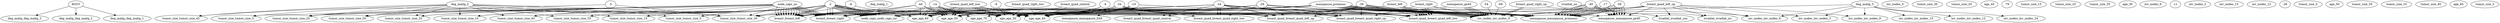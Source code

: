 digraph G {
	ROOT -> deg_malig_deg_malig_3
	deg_malig_3 -> inv_nodes_inv_nodes_0-2
	inv_nodes_0-2 -> tumor_size_tumor_size_30-34
	tumor_size_30-34 -> breast_quad_breast_quad_left_low
	breast_quad_left_low -> age_age_30-39
	tumor_size_30-34 -> breast_quad_breast_quad_right_up
	tumor_size_30-34 -> breast_quad_breast_quad_left_up
	breast_quad_left_up -> irradiat_irradiat_no
	breast_quad_left_up -> irradiat_irradiat_yes
	inv_nodes_0-2 -> tumor_size_tumor_size_20-24
	tumor_size_20-24 -> age_age_30-39
	tumor_size_20-24 -> age_age_40-49
	age_40-49 -> menopause_menopause_premeno
	age_40-49 -> menopause_menopause_ge40
	menopause_ge40 -> node_caps_node_caps_no
	node_caps_no -> breast_breast_left
	breast_left -> breast_quad_breast_quad_left_low
	tumor_size_20-24 -> age_age_60-69
	tumor_size_20-24 -> age_age_50-59
	tumor_size_20-24 -> age_age_70-79
	inv_nodes_0-2 -> tumor_size_tumor_size_15-19
	tumor_size_15-19 -> age_age_30-39
	tumor_size_15-19 -> age_age_40-49
	tumor_size_15-19 -> age_age_60-69
	inv_nodes_0-2 -> tumor_size_tumor_size_0-4
	inv_nodes_0-2 -> tumor_size_tumor_size_25-29
	tumor_size_25-29 -> breast_breast_left
	tumor_size_25-29 -> breast_breast_right
	inv_nodes_0-2 -> tumor_size_tumor_size_50-54
	inv_nodes_0-2 -> tumor_size_tumor_size_10-14
	inv_nodes_0-2 -> tumor_size_tumor_size_40-44
	inv_nodes_0-2 -> tumor_size_tumor_size_35-39
	tumor_size_35-39 -> age_age_30-39
	age_30-39 -> menopause_menopause_premeno
	menopause_premeno -> node_caps_node_caps_no
	node_caps_no -> breast_breast_left
	breast_left -> breast_quad_breast_quad_left_low
	tumor_size_35-39 -> age_age_40-49
	age_40-49 -> menopause_menopause_premeno
	deg_malig_3 -> inv_nodes_inv_nodes_6-8
	inv_nodes_6-8 -> tumor_size_tumor_size_30-34
	deg_malig_3 -> inv_nodes_inv_nodes_9-11
	deg_malig_3 -> inv_nodes_inv_nodes_3-5
	inv_nodes_3-5 -> tumor_size_tumor_size_30-34
	tumor_size_30-34 -> age_age_30-39
	tumor_size_30-34 -> age_age_40-49
	tumor_size_30-34 -> age_age_60-69
	tumor_size_30-34 -> age_age_50-59
	inv_nodes_3-5 -> tumor_size_tumor_size_20-24
	deg_malig_3 -> inv_nodes_inv_nodes_15-17
	inv_nodes_15-17 -> menopause_menopause_premeno
	inv_nodes_15-17 -> menopause_menopause_ge40
	deg_malig_3 -> inv_nodes_inv_nodes_12-14
	inv_nodes_12-14 -> tumor_size_tumor_size_30-34
	deg_malig_3 -> inv_nodes_inv_nodes_24-26
	ROOT -> deg_malig_deg_malig_2
	deg_malig_2 -> tumor_size_tumor_size_30-34
	tumor_size_30-34 -> breast_quad_breast_quad_left_low
	tumor_size_30-34 -> breast_quad_breast_quad_right_up
	breast_quad_right_up -> inv_nodes_inv_nodes_0-2
	breast_quad_right_up -> inv_nodes_inv_nodes_6-8
	inv_nodes_6-8 -> age_age_30-39
	tumor_size_30-34 -> breast_quad_breast_quad_left_up
	breast_quad_left_up -> inv_nodes_inv_nodes_0-2
	inv_nodes_0-2 -> age_age_30-39
	age_30-39 -> menopause_menopause_premeno
	menopause_premeno -> node_caps_node_caps_no
	node_caps_no -> breast_breast_left
	inv_nodes_0-2 -> age_age_40-49
	inv_nodes_0-2 -> age_age_60-69
	breast_quad_left_up -> inv_nodes_inv_nodes_6-8
	breast_quad_left_up -> inv_nodes_inv_nodes_9-11
	breast_quad_left_up -> inv_nodes_inv_nodes_3-5
	tumor_size_30-34 -> breast_quad_breast_quad_right_low
	tumor_size_30-34 -> breast_quad_breast_quad_central
	deg_malig_2 -> tumor_size_tumor_size_20-24
	tumor_size_20-24 -> breast_quad_breast_quad_left_low
	breast_quad_left_low -> age_age_30-39
	breast_quad_left_low -> age_age_40-49
	age_40-49 -> breast_breast_left
	breast_left -> inv_nodes_inv_nodes_0-2
	inv_nodes_0-2 -> menopause_menopause_premeno
	menopause_premeno -> node_caps_node_caps_no
	age_40-49 -> breast_breast_right
	breast_right -> menopause_menopause_premeno
	breast_quad_left_low -> age_age_60-69
	breast_quad_left_low -> age_age_50-59
	tumor_size_20-24 -> breast_quad_breast_quad_right_up
	breast_quad_right_up -> inv_nodes_inv_nodes_0-2
	tumor_size_20-24 -> breast_quad_breast_quad_left_up
	breast_quad_left_up -> menopause_menopause_premeno
	menopause_premeno -> age_age_30-39
	menopause_premeno -> age_age_40-49
	age_40-49 -> inv_nodes_inv_nodes_0-2
	inv_nodes_0-2 -> node_caps_node_caps_no
	node_caps_no -> breast_breast_left
	node_caps_no -> breast_breast_right
	breast_quad_left_up -> menopause_menopause_ge40
	tumor_size_20-24 -> breast_quad_breast_quad_right_low
	breast_quad_right_low -> age_age_30-39
	breast_quad_right_low -> age_age_40-49
	tumor_size_20-24 -> breast_quad_breast_quad_central
	breast_quad_central -> age_age_30-39
	breast_quad_central -> age_age_40-49
	deg_malig_2 -> tumor_size_tumor_size_15-19
	tumor_size_15-19 -> menopause_menopause_premeno
	menopause_premeno -> breast_breast_left
	menopause_premeno -> breast_breast_right
	tumor_size_15-19 -> menopause_menopause_ge40
	tumor_size_15-19 -> menopause_menopause_lt40
	deg_malig_2 -> tumor_size_tumor_size_0-4
	tumor_size_0-4 -> age_age_30-39
	age_30-39 -> menopause_menopause_premeno
	menopause_premeno -> inv_nodes_inv_nodes_0-2
	inv_nodes_0-2 -> node_caps_node_caps_no
	tumor_size_0-4 -> age_age_40-49
	deg_malig_2 -> tumor_size_tumor_size_25-29
	tumor_size_25-29 -> breast_quad_breast_quad_left_low
	breast_quad_left_low -> age_age_30-39
	age_30-39 -> menopause_menopause_premeno
	menopause_premeno -> inv_nodes_inv_nodes_0-2
	inv_nodes_0-2 -> node_caps_node_caps_no
	node_caps_no -> breast_breast_left
	node_caps_no -> breast_breast_right
	breast_quad_left_low -> age_age_40-49
	age_40-49 -> menopause_menopause_premeno
	menopause_premeno -> breast_breast_left
	menopause_premeno -> breast_breast_right
	breast_right -> inv_nodes_inv_nodes_0-2
	inv_nodes_0-2 -> node_caps_node_caps_no
	age_40-49 -> menopause_menopause_ge40
	breast_quad_left_low -> age_age_60-69
	breast_quad_left_low -> age_age_50-59
	age_50-59 -> menopause_menopause_premeno
	menopause_premeno -> inv_nodes_inv_nodes_0-2
	inv_nodes_0-2 -> node_caps_node_caps_no
	node_caps_no -> breast_breast_left
	age_50-59 -> menopause_menopause_ge40
	tumor_size_25-29 -> breast_quad_breast_quad_right_up
	tumor_size_25-29 -> breast_quad_breast_quad_left_up
	breast_quad_left_up -> age_age_30-39
	breast_quad_left_up -> age_age_40-49
	age_40-49 -> menopause_menopause_premeno
	menopause_premeno -> inv_nodes_inv_nodes_0-2
	inv_nodes_0-2 -> node_caps_node_caps_no
	node_caps_no -> breast_breast_left
	node_caps_no -> breast_breast_right
	tumor_size_25-29 -> breast_quad_breast_quad_right_low
	tumor_size_25-29 -> breast_quad_breast_quad_central
	deg_malig_2 -> tumor_size_tumor_size_50-54
	tumor_size_50-54 -> inv_nodes_inv_nodes_0-2
	deg_malig_2 -> tumor_size_tumor_size_10-14
	tumor_size_10-14 -> age_age_30-39
	tumor_size_10-14 -> age_age_40-49
	age_40-49 -> menopause_menopause_premeno
	menopause_premeno -> inv_nodes_inv_nodes_0-2
	inv_nodes_0-2 -> node_caps_node_caps_no
	node_caps_no -> breast_breast_left
	breast_left -> breast_quad_breast_quad_left_low
	node_caps_no -> breast_breast_right
	breast_right -> breast_quad_breast_quad_left_low
	tumor_size_10-14 -> age_age_60-69
	tumor_size_10-14 -> age_age_50-59
	age_50-59 -> menopause_menopause_premeno
	age_50-59 -> menopause_menopause_ge40
	menopause_ge40 -> inv_nodes_inv_nodes_0-2
	inv_nodes_0-2 -> node_caps_node_caps_no
	node_caps_no -> breast_breast_left
	node_caps_no -> breast_breast_right
	tumor_size_10-14 -> age_age_70-79
	deg_malig_2 -> tumor_size_tumor_size_40-44
	tumor_size_40-44 -> age_age_30-39
	age_30-39 -> menopause_menopause_premeno
	menopause_premeno -> inv_nodes_inv_nodes_0-2
	inv_nodes_0-2 -> node_caps_node_caps_no
	node_caps_no -> breast_breast_left
	node_caps_no -> breast_breast_right
	tumor_size_40-44 -> age_age_40-49
	age_40-49 -> menopause_menopause_premeno
	age_40-49 -> menopause_menopause_ge40
	tumor_size_40-44 -> age_age_60-69
	age_60-69 -> inv_nodes_inv_nodes_0-2
	tumor_size_40-44 -> age_age_50-59
	age_50-59 -> menopause_menopause_premeno
	age_50-59 -> menopause_menopause_ge40
	menopause_ge40 -> inv_nodes_inv_nodes_0-2
	deg_malig_2 -> tumor_size_tumor_size_35-39
	tumor_size_35-39 -> breast_quad_breast_quad_left_low
	tumor_size_35-39 -> breast_quad_breast_quad_right_up
	tumor_size_35-39 -> breast_quad_breast_quad_left_up
	deg_malig_2 -> tumor_size_tumor_size_5-9
	tumor_size_5-9 -> age_age_30-39
	deg_malig_2 -> tumor_size_tumor_size_45-49
	ROOT -> deg_malig_deg_malig_1
	deg_malig_1 -> node_caps_node_caps_no
	node_caps_no -> tumor_size_tumor_size_30-34
	tumor_size_30-34 -> age_age_30-39
	tumor_size_30-34 -> age_age_40-49
	age_40-49 -> irradiat_irradiat_no
	irradiat_no -> menopause_menopause_premeno
	menopause_premeno -> inv_nodes_inv_nodes_0-2
	inv_nodes_0-2 -> breast_breast_left
	inv_nodes_0-2 -> breast_breast_right
	age_40-49 -> irradiat_irradiat_yes
	tumor_size_30-34 -> age_age_60-69
	tumor_size_30-34 -> age_age_50-59
	age_50-59 -> menopause_menopause_premeno
	age_50-59 -> menopause_menopause_ge40
	menopause_ge40 -> inv_nodes_inv_nodes_0-2
	inv_nodes_0-2 -> breast_breast_left
	inv_nodes_0-2 -> breast_breast_right
	breast_right -> breast_quad_breast_quad_left_low
	breast_right -> breast_quad_breast_quad_right_up
	node_caps_no -> tumor_size_tumor_size_20-24
	tumor_size_20-24 -> breast_quad_breast_quad_left_low
	tumor_size_20-24 -> breast_quad_breast_quad_right_up
	tumor_size_20-24 -> breast_quad_breast_quad_left_up
	tumor_size_20-24 -> breast_quad_breast_quad_right_low
	node_caps_no -> tumor_size_tumor_size_15-19
	tumor_size_15-19 -> age_age_30-39
	age_30-39 -> breast_breast_left
	breast_left -> menopause_menopause_premeno
	menopause_premeno -> inv_nodes_inv_nodes_0-2
	inv_nodes_0-2 -> breast_quad_breast_quad_left_low
	age_30-39 -> breast_breast_right
	node_caps_no -> tumor_size_tumor_size_0-4
	node_caps_no -> tumor_size_tumor_size_25-29
	tumor_size_25-29 -> breast_quad_breast_quad_left_low
	node_caps_no -> tumor_size_tumor_size_50-54
	node_caps_no -> tumor_size_tumor_size_10-14
	tumor_size_10-14 -> age_age_30-39
	tumor_size_10-14 -> age_age_40-49
	age_40-49 -> menopause_menopause_premeno
	menopause_premeno -> inv_nodes_inv_nodes_0-2
	tumor_size_10-14 -> age_age_60-69
	tumor_size_10-14 -> age_age_50-59
	age_50-59 -> menopause_menopause_premeno
	menopause_premeno -> inv_nodes_inv_nodes_0-2
	age_50-59 -> menopause_menopause_ge40
	menopause_ge40 -> inv_nodes_inv_nodes_0-2
	inv_nodes_0-2 -> breast_breast_left
	breast_left -> breast_quad_breast_quad_left_low
	inv_nodes_0-2 -> breast_breast_right
	node_caps_no -> tumor_size_tumor_size_40-44
	tumor_size_40-44 -> breast_breast_left
	breast_left -> age_age_30-39
	breast_left -> age_age_40-49
	tumor_size_40-44 -> breast_breast_right
	node_caps_no -> tumor_size_tumor_size_35-39
	tumor_size_35-39 -> breast_breast_left
	tumor_size_35-39 -> breast_breast_right
	node_caps_no -> tumor_size_tumor_size_5-9
	node_caps_no -> tumor_size_tumor_size_45-49
}
